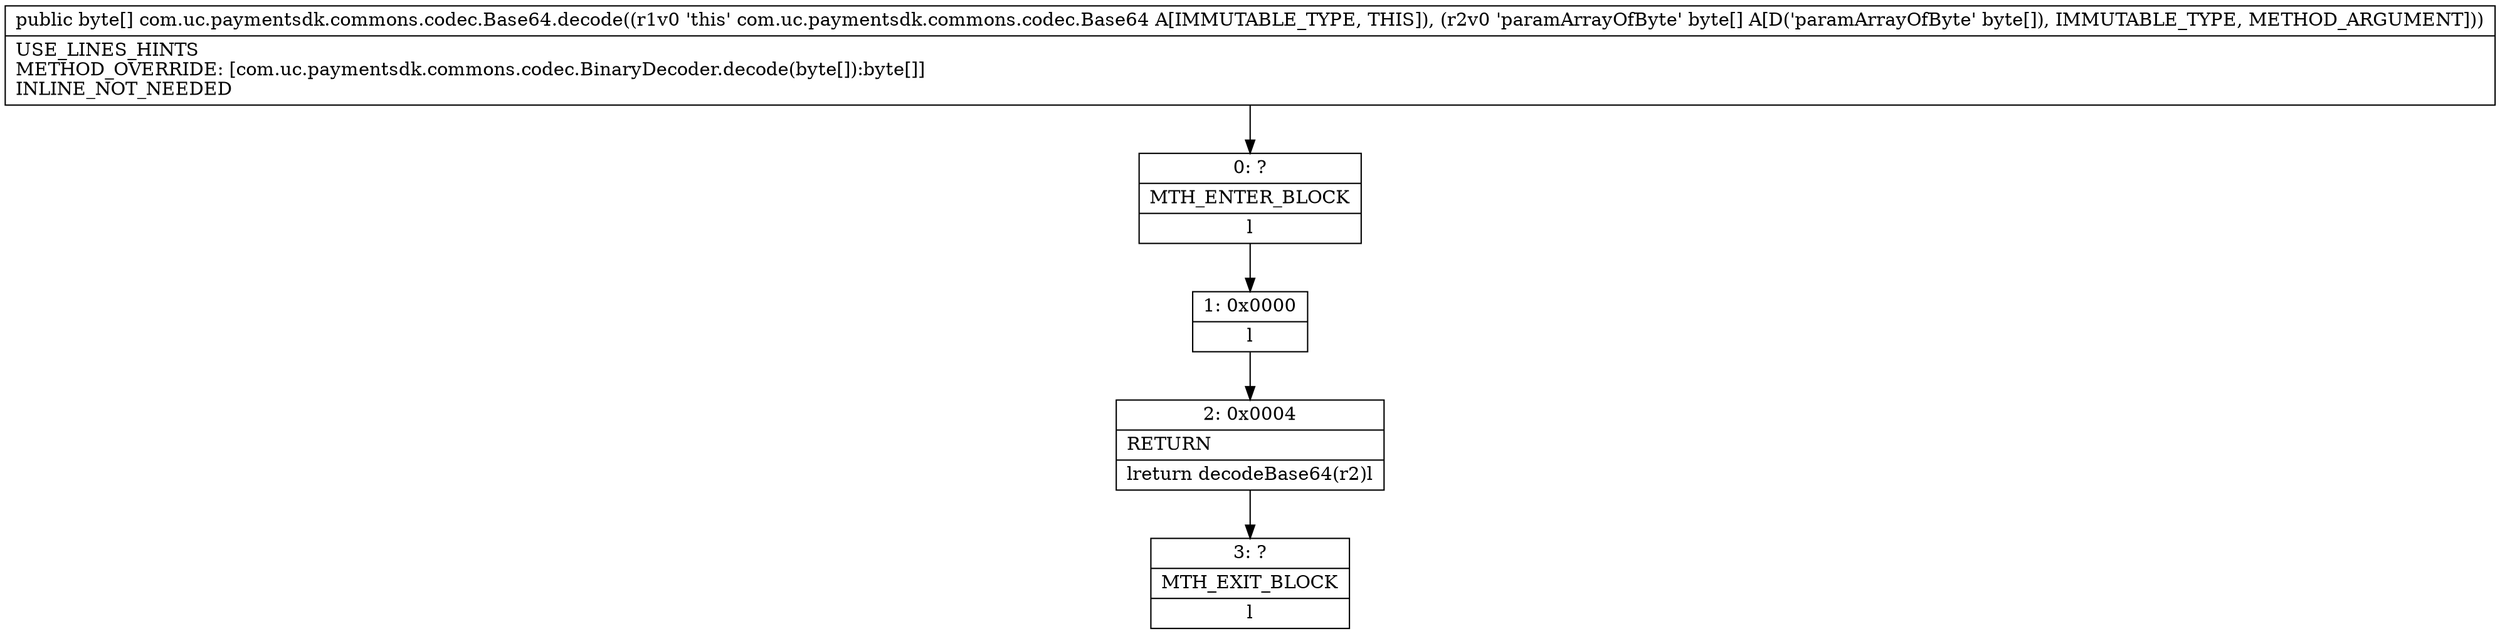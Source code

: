 digraph "CFG forcom.uc.paymentsdk.commons.codec.Base64.decode([B)[B" {
Node_0 [shape=record,label="{0\:\ ?|MTH_ENTER_BLOCK\l|l}"];
Node_1 [shape=record,label="{1\:\ 0x0000|l}"];
Node_2 [shape=record,label="{2\:\ 0x0004|RETURN\l|lreturn decodeBase64(r2)l}"];
Node_3 [shape=record,label="{3\:\ ?|MTH_EXIT_BLOCK\l|l}"];
MethodNode[shape=record,label="{public byte[] com.uc.paymentsdk.commons.codec.Base64.decode((r1v0 'this' com.uc.paymentsdk.commons.codec.Base64 A[IMMUTABLE_TYPE, THIS]), (r2v0 'paramArrayOfByte' byte[] A[D('paramArrayOfByte' byte[]), IMMUTABLE_TYPE, METHOD_ARGUMENT]))  | USE_LINES_HINTS\lMETHOD_OVERRIDE: [com.uc.paymentsdk.commons.codec.BinaryDecoder.decode(byte[]):byte[]]\lINLINE_NOT_NEEDED\l}"];
MethodNode -> Node_0;
Node_0 -> Node_1;
Node_1 -> Node_2;
Node_2 -> Node_3;
}

